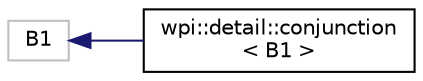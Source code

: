 digraph "Graphical Class Hierarchy"
{
  edge [fontname="Helvetica",fontsize="10",labelfontname="Helvetica",labelfontsize="10"];
  node [fontname="Helvetica",fontsize="10",shape=record];
  rankdir="LR";
  Node1 [label="B1",height=0.2,width=0.4,color="grey75", fillcolor="white", style="filled"];
  Node1 -> Node2 [dir="back",color="midnightblue",fontsize="10",style="solid",fontname="Helvetica"];
  Node2 [label="wpi::detail::conjunction\l\< B1 \>",height=0.2,width=0.4,color="black", fillcolor="white", style="filled",URL="$structwpi_1_1detail_1_1conjunction_3_01B1_01_4.html"];
}
